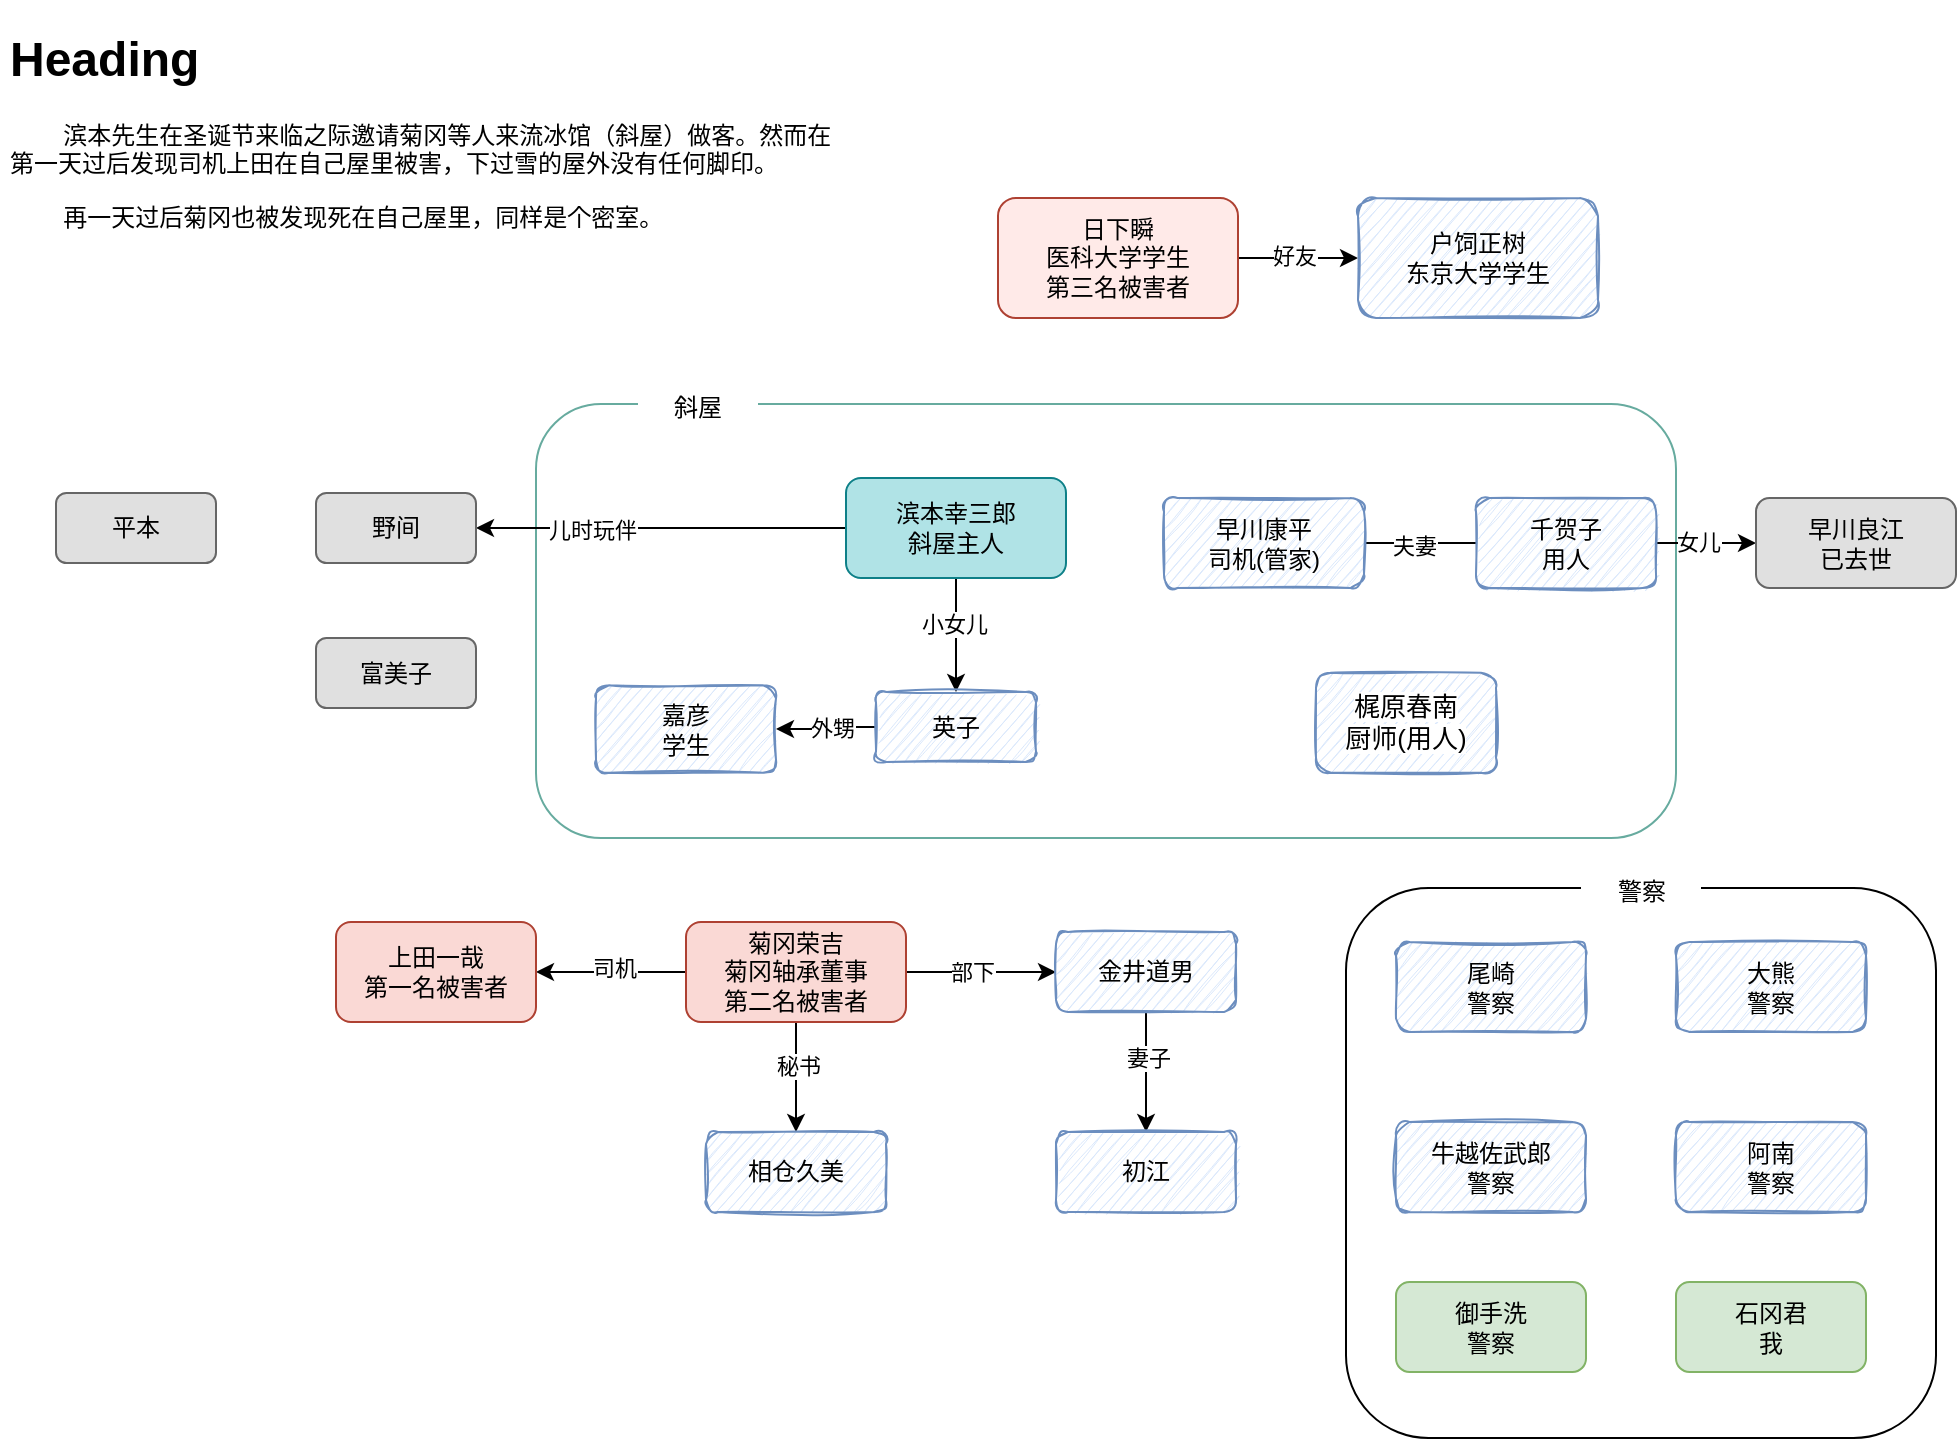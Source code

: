 <mxfile version="16.5.6" type="github">
  <diagram id="lh8hDAflFcDKO-PEYpGf" name="Page-1">
    <mxGraphModel dx="2496" dy="1077" grid="0" gridSize="10" guides="1" tooltips="1" connect="1" arrows="1" fold="1" page="1" pageScale="1" pageWidth="827" pageHeight="1169" math="0" shadow="0">
      <root>
        <mxCell id="0" />
        <mxCell id="1" parent="0" />
        <mxCell id="QhgtQVxIqn2LwHONb7wN-4" value="" style="rounded=1;whiteSpace=wrap;html=1;sketch=0;fillColor=none;" parent="1" vertex="1">
          <mxGeometry x="-74" y="499" width="295" height="275" as="geometry" />
        </mxCell>
        <mxCell id="HBpwvR4IjdDxbwPWC7km-29" value="" style="rounded=1;whiteSpace=wrap;html=1;sketch=0;fillColor=none;strokeColor=#67AB9F;" parent="1" vertex="1">
          <mxGeometry x="-479" y="257" width="570" height="217" as="geometry" />
        </mxCell>
        <mxCell id="HBpwvR4IjdDxbwPWC7km-3" value="" style="edgeStyle=orthogonalEdgeStyle;rounded=0;orthogonalLoop=1;jettySize=auto;html=1;" parent="1" source="HBpwvR4IjdDxbwPWC7km-1" target="HBpwvR4IjdDxbwPWC7km-2" edge="1">
          <mxGeometry relative="1" as="geometry" />
        </mxCell>
        <mxCell id="HBpwvR4IjdDxbwPWC7km-4" value="小女儿" style="edgeLabel;html=1;align=center;verticalAlign=middle;resizable=0;points=[];" parent="HBpwvR4IjdDxbwPWC7km-3" vertex="1" connectable="0">
          <mxGeometry x="-0.2" y="4" relative="1" as="geometry">
            <mxPoint x="-5" as="offset" />
          </mxGeometry>
        </mxCell>
        <mxCell id="QhgtQVxIqn2LwHONb7wN-12" style="edgeStyle=orthogonalEdgeStyle;rounded=0;orthogonalLoop=1;jettySize=auto;html=1;" parent="1" source="HBpwvR4IjdDxbwPWC7km-1" target="QhgtQVxIqn2LwHONb7wN-11" edge="1">
          <mxGeometry relative="1" as="geometry" />
        </mxCell>
        <mxCell id="QhgtQVxIqn2LwHONb7wN-13" value="儿时玩伴" style="edgeLabel;html=1;align=center;verticalAlign=middle;resizable=0;points=[];" parent="QhgtQVxIqn2LwHONb7wN-12" vertex="1" connectable="0">
          <mxGeometry x="0.312" y="1" relative="1" as="geometry">
            <mxPoint x="-6" as="offset" />
          </mxGeometry>
        </mxCell>
        <mxCell id="HBpwvR4IjdDxbwPWC7km-1" value="滨本幸三郎&lt;br&gt;斜屋主人" style="rounded=1;whiteSpace=wrap;html=1;fillColor=#b0e3e6;strokeColor=#0e8088;sketch=0;" parent="1" vertex="1">
          <mxGeometry x="-324" y="294" width="110" height="50" as="geometry" />
        </mxCell>
        <mxCell id="HBpwvR4IjdDxbwPWC7km-24" value="" style="edgeStyle=orthogonalEdgeStyle;rounded=0;orthogonalLoop=1;jettySize=auto;html=1;" parent="1" source="HBpwvR4IjdDxbwPWC7km-2" target="HBpwvR4IjdDxbwPWC7km-23" edge="1">
          <mxGeometry relative="1" as="geometry" />
        </mxCell>
        <mxCell id="HBpwvR4IjdDxbwPWC7km-25" value="外甥" style="edgeLabel;html=1;align=center;verticalAlign=middle;resizable=0;points=[];" parent="HBpwvR4IjdDxbwPWC7km-24" vertex="1" connectable="0">
          <mxGeometry x="-0.125" relative="1" as="geometry">
            <mxPoint as="offset" />
          </mxGeometry>
        </mxCell>
        <mxCell id="HBpwvR4IjdDxbwPWC7km-2" value="英子" style="rounded=1;whiteSpace=wrap;html=1;fillColor=#dae8fc;strokeColor=#6c8ebf;sketch=1;" parent="1" vertex="1">
          <mxGeometry x="-309" y="401" width="80" height="35" as="geometry" />
        </mxCell>
        <mxCell id="HBpwvR4IjdDxbwPWC7km-7" value="" style="edgeStyle=orthogonalEdgeStyle;rounded=0;orthogonalLoop=1;jettySize=auto;html=1;" parent="1" source="HBpwvR4IjdDxbwPWC7km-5" target="HBpwvR4IjdDxbwPWC7km-6" edge="1">
          <mxGeometry relative="1" as="geometry" />
        </mxCell>
        <mxCell id="HBpwvR4IjdDxbwPWC7km-8" value="秘书" style="edgeLabel;html=1;align=center;verticalAlign=middle;resizable=0;points=[];" parent="HBpwvR4IjdDxbwPWC7km-7" vertex="1" connectable="0">
          <mxGeometry x="-0.2" y="3" relative="1" as="geometry">
            <mxPoint x="-2" as="offset" />
          </mxGeometry>
        </mxCell>
        <mxCell id="HBpwvR4IjdDxbwPWC7km-10" value="" style="edgeStyle=orthogonalEdgeStyle;rounded=0;orthogonalLoop=1;jettySize=auto;html=1;" parent="1" source="HBpwvR4IjdDxbwPWC7km-5" target="HBpwvR4IjdDxbwPWC7km-9" edge="1">
          <mxGeometry relative="1" as="geometry" />
        </mxCell>
        <mxCell id="HBpwvR4IjdDxbwPWC7km-11" value="司机" style="edgeLabel;html=1;align=center;verticalAlign=middle;resizable=0;points=[];" parent="HBpwvR4IjdDxbwPWC7km-10" vertex="1" connectable="0">
          <mxGeometry x="-0.029" y="-2" relative="1" as="geometry">
            <mxPoint as="offset" />
          </mxGeometry>
        </mxCell>
        <mxCell id="HBpwvR4IjdDxbwPWC7km-14" value="" style="edgeStyle=orthogonalEdgeStyle;rounded=0;orthogonalLoop=1;jettySize=auto;html=1;" parent="1" source="HBpwvR4IjdDxbwPWC7km-5" target="HBpwvR4IjdDxbwPWC7km-13" edge="1">
          <mxGeometry relative="1" as="geometry" />
        </mxCell>
        <mxCell id="HBpwvR4IjdDxbwPWC7km-15" value="部下" style="edgeLabel;html=1;align=center;verticalAlign=middle;resizable=0;points=[];" parent="HBpwvR4IjdDxbwPWC7km-14" vertex="1" connectable="0">
          <mxGeometry x="-0.28" relative="1" as="geometry">
            <mxPoint x="6" as="offset" />
          </mxGeometry>
        </mxCell>
        <mxCell id="HBpwvR4IjdDxbwPWC7km-5" value="菊冈荣吉&lt;br&gt;菊冈轴承董事&lt;br&gt;第二名被害者" style="rounded=1;whiteSpace=wrap;html=1;fillColor=#fad9d5;strokeColor=#ae4132;sketch=0;" parent="1" vertex="1">
          <mxGeometry x="-404" y="516" width="110" height="50" as="geometry" />
        </mxCell>
        <mxCell id="HBpwvR4IjdDxbwPWC7km-6" value="相仓久美" style="rounded=1;whiteSpace=wrap;html=1;fillColor=#dae8fc;strokeColor=#6c8ebf;sketch=1;" parent="1" vertex="1">
          <mxGeometry x="-394" y="621" width="90" height="40" as="geometry" />
        </mxCell>
        <mxCell id="HBpwvR4IjdDxbwPWC7km-9" value="上田一哉&lt;br&gt;第一名被害者" style="whiteSpace=wrap;html=1;fillColor=#fad9d5;strokeColor=#ae4132;rounded=1;sketch=0;" parent="1" vertex="1">
          <mxGeometry x="-579" y="516" width="100" height="50" as="geometry" />
        </mxCell>
        <mxCell id="y3THyuRNtBfS03ENWsE7-1" value="" style="edgeStyle=orthogonalEdgeStyle;rounded=0;orthogonalLoop=1;jettySize=auto;html=1;endArrow=none;endFill=0;" parent="1" source="HBpwvR4IjdDxbwPWC7km-12" target="HBpwvR4IjdDxbwPWC7km-26" edge="1">
          <mxGeometry relative="1" as="geometry" />
        </mxCell>
        <mxCell id="y3THyuRNtBfS03ENWsE7-2" value="夫妻" style="edgeLabel;html=1;align=center;verticalAlign=middle;resizable=0;points=[];" parent="y3THyuRNtBfS03ENWsE7-1" vertex="1" connectable="0">
          <mxGeometry y="-3" relative="1" as="geometry">
            <mxPoint x="-3" y="-2" as="offset" />
          </mxGeometry>
        </mxCell>
        <mxCell id="HBpwvR4IjdDxbwPWC7km-12" value="早川康平&lt;br&gt;司机(管家)" style="rounded=1;whiteSpace=wrap;html=1;fillColor=#dae8fc;strokeColor=#6c8ebf;sketch=1;" parent="1" vertex="1">
          <mxGeometry x="-165" y="304" width="100" height="45" as="geometry" />
        </mxCell>
        <mxCell id="HBpwvR4IjdDxbwPWC7km-17" value="" style="edgeStyle=orthogonalEdgeStyle;rounded=0;orthogonalLoop=1;jettySize=auto;html=1;" parent="1" source="HBpwvR4IjdDxbwPWC7km-13" target="HBpwvR4IjdDxbwPWC7km-16" edge="1">
          <mxGeometry relative="1" as="geometry" />
        </mxCell>
        <mxCell id="HBpwvR4IjdDxbwPWC7km-18" value="妻子" style="edgeLabel;html=1;align=center;verticalAlign=middle;resizable=0;points=[];" parent="HBpwvR4IjdDxbwPWC7km-17" vertex="1" connectable="0">
          <mxGeometry x="-0.4" y="1" relative="1" as="geometry">
            <mxPoint y="5" as="offset" />
          </mxGeometry>
        </mxCell>
        <mxCell id="HBpwvR4IjdDxbwPWC7km-13" value="金井道男" style="rounded=1;whiteSpace=wrap;html=1;fillColor=#dae8fc;strokeColor=#6c8ebf;sketch=1;" parent="1" vertex="1">
          <mxGeometry x="-219" y="521" width="90" height="40" as="geometry" />
        </mxCell>
        <mxCell id="HBpwvR4IjdDxbwPWC7km-16" value="初江" style="whiteSpace=wrap;html=1;fillColor=#dae8fc;strokeColor=#6c8ebf;rounded=1;sketch=1;" parent="1" vertex="1">
          <mxGeometry x="-219" y="621" width="90" height="40" as="geometry" />
        </mxCell>
        <mxCell id="HBpwvR4IjdDxbwPWC7km-21" value="" style="edgeStyle=orthogonalEdgeStyle;rounded=0;orthogonalLoop=1;jettySize=auto;html=1;" parent="1" source="HBpwvR4IjdDxbwPWC7km-19" target="HBpwvR4IjdDxbwPWC7km-20" edge="1">
          <mxGeometry relative="1" as="geometry" />
        </mxCell>
        <mxCell id="HBpwvR4IjdDxbwPWC7km-22" value="好友" style="edgeLabel;html=1;align=center;verticalAlign=middle;resizable=0;points=[];" parent="HBpwvR4IjdDxbwPWC7km-21" vertex="1" connectable="0">
          <mxGeometry x="-0.25" y="1" relative="1" as="geometry">
            <mxPoint x="5" as="offset" />
          </mxGeometry>
        </mxCell>
        <mxCell id="HBpwvR4IjdDxbwPWC7km-19" value="日下瞬&lt;br&gt;医科大学学生&lt;br&gt;第三名被害者" style="whiteSpace=wrap;html=1;fillColor=#FFEAE8;strokeColor=#ae4132;rounded=1;sketch=0;" parent="1" vertex="1">
          <mxGeometry x="-248" y="154" width="120" height="60" as="geometry" />
        </mxCell>
        <mxCell id="HBpwvR4IjdDxbwPWC7km-20" value="户饲正树&lt;br&gt;东京大学学生" style="whiteSpace=wrap;html=1;fillColor=#dae8fc;strokeColor=#6c8ebf;rounded=1;sketch=1;" parent="1" vertex="1">
          <mxGeometry x="-68" y="154" width="120" height="60" as="geometry" />
        </mxCell>
        <mxCell id="HBpwvR4IjdDxbwPWC7km-23" value="嘉彦&lt;br&gt;学生" style="rounded=1;whiteSpace=wrap;html=1;fillColor=#dae8fc;strokeColor=#6c8ebf;sketch=1;" parent="1" vertex="1">
          <mxGeometry x="-449" y="397.63" width="90" height="43.75" as="geometry" />
        </mxCell>
        <mxCell id="QhgtQVxIqn2LwHONb7wN-7" value="" style="edgeStyle=orthogonalEdgeStyle;rounded=0;orthogonalLoop=1;jettySize=auto;html=1;" parent="1" source="HBpwvR4IjdDxbwPWC7km-26" target="QhgtQVxIqn2LwHONb7wN-6" edge="1">
          <mxGeometry relative="1" as="geometry" />
        </mxCell>
        <mxCell id="QhgtQVxIqn2LwHONb7wN-8" value="女儿" style="edgeLabel;html=1;align=center;verticalAlign=middle;resizable=0;points=[];" parent="QhgtQVxIqn2LwHONb7wN-7" vertex="1" connectable="0">
          <mxGeometry x="0.08" y="3" relative="1" as="geometry">
            <mxPoint x="-6" y="2" as="offset" />
          </mxGeometry>
        </mxCell>
        <mxCell id="HBpwvR4IjdDxbwPWC7km-26" value="千贺子&lt;br&gt;用人" style="rounded=1;whiteSpace=wrap;html=1;fillColor=#dae8fc;strokeColor=#6c8ebf;sketch=1;" parent="1" vertex="1">
          <mxGeometry x="-9" y="304" width="90" height="45" as="geometry" />
        </mxCell>
        <mxCell id="HBpwvR4IjdDxbwPWC7km-28" value="&lt;span style=&quot;font-family: &amp;#34;arial&amp;#34; , sans-serif ; font-size: 13px ; text-indent: 26px ; background-color: rgb(255 , 255 , 255)&quot;&gt;梶原春南&lt;br&gt;厨师(用人)&lt;br&gt;&lt;/span&gt;" style="rounded=1;whiteSpace=wrap;html=1;fillColor=#dae8fc;strokeColor=#6c8ebf;sketch=1;" parent="1" vertex="1">
          <mxGeometry x="-89" y="391.38" width="90" height="50" as="geometry" />
        </mxCell>
        <mxCell id="HBpwvR4IjdDxbwPWC7km-30" value="斜屋" style="text;html=1;strokeColor=none;fillColor=default;align=center;verticalAlign=middle;whiteSpace=wrap;rounded=0;sketch=0;" parent="1" vertex="1">
          <mxGeometry x="-428" y="244" width="60" height="30" as="geometry" />
        </mxCell>
        <mxCell id="HBpwvR4IjdDxbwPWC7km-31" value="大熊&lt;br&gt;警察" style="whiteSpace=wrap;html=1;fillColor=#dae8fc;strokeColor=#6c8ebf;rounded=1;sketch=1;" parent="1" vertex="1">
          <mxGeometry x="91" y="526" width="95" height="45" as="geometry" />
        </mxCell>
        <mxCell id="y3THyuRNtBfS03ENWsE7-3" value="牛越佐武郎&lt;br&gt;警察" style="whiteSpace=wrap;html=1;fillColor=#dae8fc;strokeColor=#6c8ebf;rounded=1;sketch=1;" parent="1" vertex="1">
          <mxGeometry x="-49" y="616" width="95" height="45" as="geometry" />
        </mxCell>
        <mxCell id="y3THyuRNtBfS03ENWsE7-4" value="尾崎&lt;br&gt;警察" style="whiteSpace=wrap;html=1;fillColor=#dae8fc;strokeColor=#6c8ebf;rounded=1;sketch=1;" parent="1" vertex="1">
          <mxGeometry x="-49" y="526" width="95" height="45" as="geometry" />
        </mxCell>
        <mxCell id="QhgtQVxIqn2LwHONb7wN-1" value="阿南&lt;br&gt;警察" style="whiteSpace=wrap;html=1;fillColor=#dae8fc;strokeColor=#6c8ebf;rounded=1;sketch=1;" parent="1" vertex="1">
          <mxGeometry x="91" y="616" width="95" height="45" as="geometry" />
        </mxCell>
        <mxCell id="QhgtQVxIqn2LwHONb7wN-2" value="御手洗&lt;br&gt;警察" style="whiteSpace=wrap;html=1;fillColor=#d5e8d4;strokeColor=#82b366;rounded=1;sketch=0;gradientColor=none;" parent="1" vertex="1">
          <mxGeometry x="-49" y="696" width="95" height="45" as="geometry" />
        </mxCell>
        <mxCell id="QhgtQVxIqn2LwHONb7wN-3" value="石冈君&lt;br&gt;我" style="whiteSpace=wrap;html=1;fillColor=#d5e8d4;strokeColor=#82b366;rounded=1;sketch=0;gradientColor=none;" parent="1" vertex="1">
          <mxGeometry x="91" y="696" width="95" height="45" as="geometry" />
        </mxCell>
        <mxCell id="QhgtQVxIqn2LwHONb7wN-5" value="警察" style="text;html=1;strokeColor=none;fillColor=default;align=center;verticalAlign=middle;whiteSpace=wrap;rounded=0;sketch=0;" parent="1" vertex="1">
          <mxGeometry x="43.5" y="486" width="60" height="30" as="geometry" />
        </mxCell>
        <mxCell id="QhgtQVxIqn2LwHONb7wN-6" value="早川良江&lt;br&gt;已去世" style="rounded=1;whiteSpace=wrap;html=1;fillColor=#E0E0E0;strokeColor=#666666;sketch=0;gradientColor=none;gradientDirection=north;" parent="1" vertex="1">
          <mxGeometry x="131" y="304" width="100" height="45" as="geometry" />
        </mxCell>
        <mxCell id="QhgtQVxIqn2LwHONb7wN-9" value="富美子" style="rounded=1;whiteSpace=wrap;html=1;fillColor=#E0E0E0;strokeColor=#666666;sketch=0;gradientColor=none;gradientDirection=north;" parent="1" vertex="1">
          <mxGeometry x="-589" y="374" width="80" height="35" as="geometry" />
        </mxCell>
        <mxCell id="QhgtQVxIqn2LwHONb7wN-10" value="平本" style="rounded=1;whiteSpace=wrap;html=1;fillColor=#E0E0E0;strokeColor=#666666;sketch=0;gradientColor=none;gradientDirection=north;" parent="1" vertex="1">
          <mxGeometry x="-719" y="301.5" width="80" height="35" as="geometry" />
        </mxCell>
        <mxCell id="QhgtQVxIqn2LwHONb7wN-11" value="野间" style="rounded=1;whiteSpace=wrap;html=1;fillColor=#E0E0E0;strokeColor=#666666;sketch=0;gradientColor=none;gradientDirection=north;" parent="1" vertex="1">
          <mxGeometry x="-589" y="301.5" width="80" height="35" as="geometry" />
        </mxCell>
        <mxCell id="QhgtQVxIqn2LwHONb7wN-15" value="&lt;h1&gt;Heading&lt;/h1&gt;&lt;p&gt;&amp;nbsp; &amp;nbsp; &amp;nbsp; &amp;nbsp; 滨本先生在圣诞节来临之际邀请菊冈等人来流冰馆（斜屋）做客。然而在第一天过后发现司机上田在自己屋里被害，下过雪的屋外没有任何脚印。&lt;/p&gt;&lt;p&gt;&amp;nbsp; &amp;nbsp; &amp;nbsp; &amp;nbsp; 再一天过后菊冈也被发现死在自己屋里，同样是个密室。&lt;/p&gt;" style="text;html=1;strokeColor=none;fillColor=none;spacing=5;spacingTop=-20;whiteSpace=wrap;overflow=hidden;rounded=0;sketch=0;" parent="1" vertex="1">
          <mxGeometry x="-747" y="65" width="420" height="120" as="geometry" />
        </mxCell>
      </root>
    </mxGraphModel>
  </diagram>
</mxfile>
